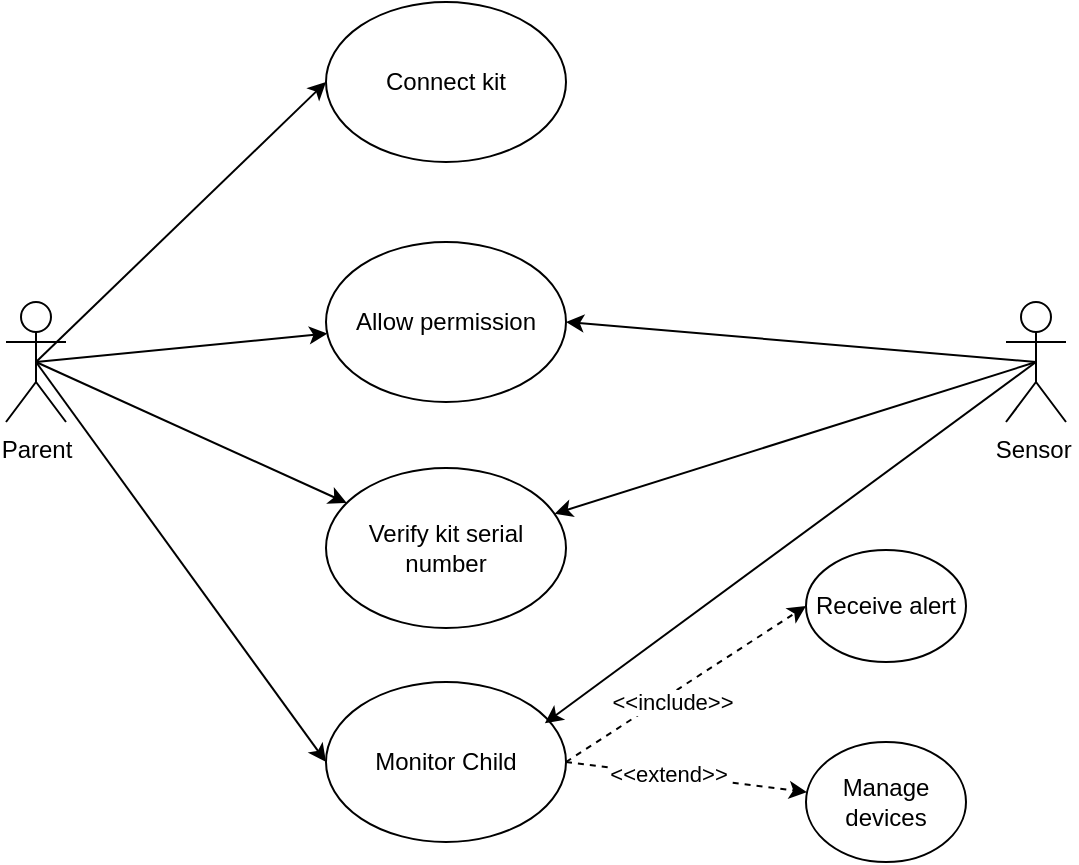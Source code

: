 <mxfile version="22.1.16" type="github">
  <diagram name="Page-1" id="A8T6X_JVAV_8De9Ooohm">
    <mxGraphModel dx="1592" dy="1008" grid="1" gridSize="10" guides="1" tooltips="1" connect="1" arrows="1" fold="1" page="1" pageScale="1" pageWidth="1169" pageHeight="827" math="0" shadow="0">
      <root>
        <mxCell id="0" />
        <mxCell id="1" parent="0" />
        <mxCell id="ogEwYOM860P_e77tDRPz-18" style="rounded=0;orthogonalLoop=1;jettySize=auto;html=1;exitX=0.5;exitY=0.5;exitDx=0;exitDy=0;exitPerimeter=0;entryX=0;entryY=0.5;entryDx=0;entryDy=0;" edge="1" parent="1" source="ogEwYOM860P_e77tDRPz-1" target="ogEwYOM860P_e77tDRPz-4">
          <mxGeometry relative="1" as="geometry" />
        </mxCell>
        <mxCell id="ogEwYOM860P_e77tDRPz-19" style="rounded=0;orthogonalLoop=1;jettySize=auto;html=1;exitX=0.5;exitY=0.5;exitDx=0;exitDy=0;exitPerimeter=0;" edge="1" parent="1" source="ogEwYOM860P_e77tDRPz-1" target="ogEwYOM860P_e77tDRPz-5">
          <mxGeometry relative="1" as="geometry" />
        </mxCell>
        <mxCell id="ogEwYOM860P_e77tDRPz-20" style="rounded=0;orthogonalLoop=1;jettySize=auto;html=1;exitX=0.5;exitY=0.5;exitDx=0;exitDy=0;exitPerimeter=0;" edge="1" parent="1" source="ogEwYOM860P_e77tDRPz-1" target="ogEwYOM860P_e77tDRPz-6">
          <mxGeometry relative="1" as="geometry" />
        </mxCell>
        <mxCell id="ogEwYOM860P_e77tDRPz-21" style="rounded=0;orthogonalLoop=1;jettySize=auto;html=1;exitX=0.5;exitY=0.5;exitDx=0;exitDy=0;exitPerimeter=0;entryX=0;entryY=0.5;entryDx=0;entryDy=0;" edge="1" parent="1" source="ogEwYOM860P_e77tDRPz-1" target="ogEwYOM860P_e77tDRPz-7">
          <mxGeometry relative="1" as="geometry" />
        </mxCell>
        <mxCell id="ogEwYOM860P_e77tDRPz-1" value="Parent" style="shape=umlActor;verticalLabelPosition=bottom;verticalAlign=top;html=1;outlineConnect=0;" vertex="1" parent="1">
          <mxGeometry x="270" y="250" width="30" height="60" as="geometry" />
        </mxCell>
        <mxCell id="ogEwYOM860P_e77tDRPz-4" value="Connect kit" style="ellipse;whiteSpace=wrap;html=1;" vertex="1" parent="1">
          <mxGeometry x="430" y="100" width="120" height="80" as="geometry" />
        </mxCell>
        <mxCell id="ogEwYOM860P_e77tDRPz-5" value="Allow permission" style="ellipse;whiteSpace=wrap;html=1;" vertex="1" parent="1">
          <mxGeometry x="430" y="220" width="120" height="80" as="geometry" />
        </mxCell>
        <mxCell id="ogEwYOM860P_e77tDRPz-6" value="Verify kit serial number" style="ellipse;whiteSpace=wrap;html=1;" vertex="1" parent="1">
          <mxGeometry x="430" y="333" width="120" height="80" as="geometry" />
        </mxCell>
        <mxCell id="ogEwYOM860P_e77tDRPz-11" style="rounded=0;orthogonalLoop=1;jettySize=auto;html=1;exitX=1;exitY=0.5;exitDx=0;exitDy=0;entryX=0;entryY=0.5;entryDx=0;entryDy=0;dashed=1;" edge="1" parent="1" source="ogEwYOM860P_e77tDRPz-7" target="ogEwYOM860P_e77tDRPz-8">
          <mxGeometry relative="1" as="geometry" />
        </mxCell>
        <mxCell id="ogEwYOM860P_e77tDRPz-27" value="&amp;lt;&amp;lt;include&amp;gt;&amp;gt;" style="edgeLabel;html=1;align=center;verticalAlign=middle;resizable=0;points=[];" vertex="1" connectable="0" parent="ogEwYOM860P_e77tDRPz-11">
          <mxGeometry x="-0.153" y="-3" relative="1" as="geometry">
            <mxPoint as="offset" />
          </mxGeometry>
        </mxCell>
        <mxCell id="ogEwYOM860P_e77tDRPz-25" style="rounded=0;orthogonalLoop=1;jettySize=auto;html=1;exitX=1;exitY=0.5;exitDx=0;exitDy=0;dashed=1;" edge="1" parent="1" source="ogEwYOM860P_e77tDRPz-7" target="ogEwYOM860P_e77tDRPz-24">
          <mxGeometry relative="1" as="geometry" />
        </mxCell>
        <mxCell id="ogEwYOM860P_e77tDRPz-26" value="&amp;lt;&amp;lt;extend&amp;gt;&amp;gt;" style="edgeLabel;html=1;align=center;verticalAlign=middle;resizable=0;points=[];" vertex="1" connectable="0" parent="ogEwYOM860P_e77tDRPz-25">
          <mxGeometry x="-0.355" y="-1" relative="1" as="geometry">
            <mxPoint x="12" as="offset" />
          </mxGeometry>
        </mxCell>
        <mxCell id="ogEwYOM860P_e77tDRPz-7" value="Monitor Child" style="ellipse;whiteSpace=wrap;html=1;" vertex="1" parent="1">
          <mxGeometry x="430" y="440" width="120" height="80" as="geometry" />
        </mxCell>
        <mxCell id="ogEwYOM860P_e77tDRPz-8" value="Receive alert" style="ellipse;whiteSpace=wrap;html=1;" vertex="1" parent="1">
          <mxGeometry x="670" y="374" width="80" height="56" as="geometry" />
        </mxCell>
        <mxCell id="ogEwYOM860P_e77tDRPz-17" style="rounded=0;orthogonalLoop=1;jettySize=auto;html=1;exitX=0.5;exitY=0.5;exitDx=0;exitDy=0;exitPerimeter=0;" edge="1" parent="1" source="ogEwYOM860P_e77tDRPz-12" target="ogEwYOM860P_e77tDRPz-6">
          <mxGeometry relative="1" as="geometry">
            <mxPoint x="560" y="340" as="targetPoint" />
          </mxGeometry>
        </mxCell>
        <mxCell id="ogEwYOM860P_e77tDRPz-22" style="rounded=0;orthogonalLoop=1;jettySize=auto;html=1;exitX=0.5;exitY=0.5;exitDx=0;exitDy=0;exitPerimeter=0;entryX=1;entryY=0.5;entryDx=0;entryDy=0;" edge="1" parent="1" source="ogEwYOM860P_e77tDRPz-12" target="ogEwYOM860P_e77tDRPz-5">
          <mxGeometry relative="1" as="geometry" />
        </mxCell>
        <mxCell id="ogEwYOM860P_e77tDRPz-23" style="rounded=0;orthogonalLoop=1;jettySize=auto;html=1;exitX=0.5;exitY=0.5;exitDx=0;exitDy=0;exitPerimeter=0;entryX=0.912;entryY=0.258;entryDx=0;entryDy=0;entryPerimeter=0;" edge="1" parent="1" source="ogEwYOM860P_e77tDRPz-12" target="ogEwYOM860P_e77tDRPz-7">
          <mxGeometry relative="1" as="geometry">
            <mxPoint x="550" y="440" as="targetPoint" />
          </mxGeometry>
        </mxCell>
        <mxCell id="ogEwYOM860P_e77tDRPz-12" value="Sensor&amp;nbsp;" style="shape=umlActor;verticalLabelPosition=bottom;verticalAlign=top;html=1;outlineConnect=0;" vertex="1" parent="1">
          <mxGeometry x="770" y="250" width="30" height="60" as="geometry" />
        </mxCell>
        <mxCell id="ogEwYOM860P_e77tDRPz-24" value="Manage devices" style="ellipse;whiteSpace=wrap;html=1;" vertex="1" parent="1">
          <mxGeometry x="670" y="470" width="80" height="60" as="geometry" />
        </mxCell>
      </root>
    </mxGraphModel>
  </diagram>
</mxfile>
